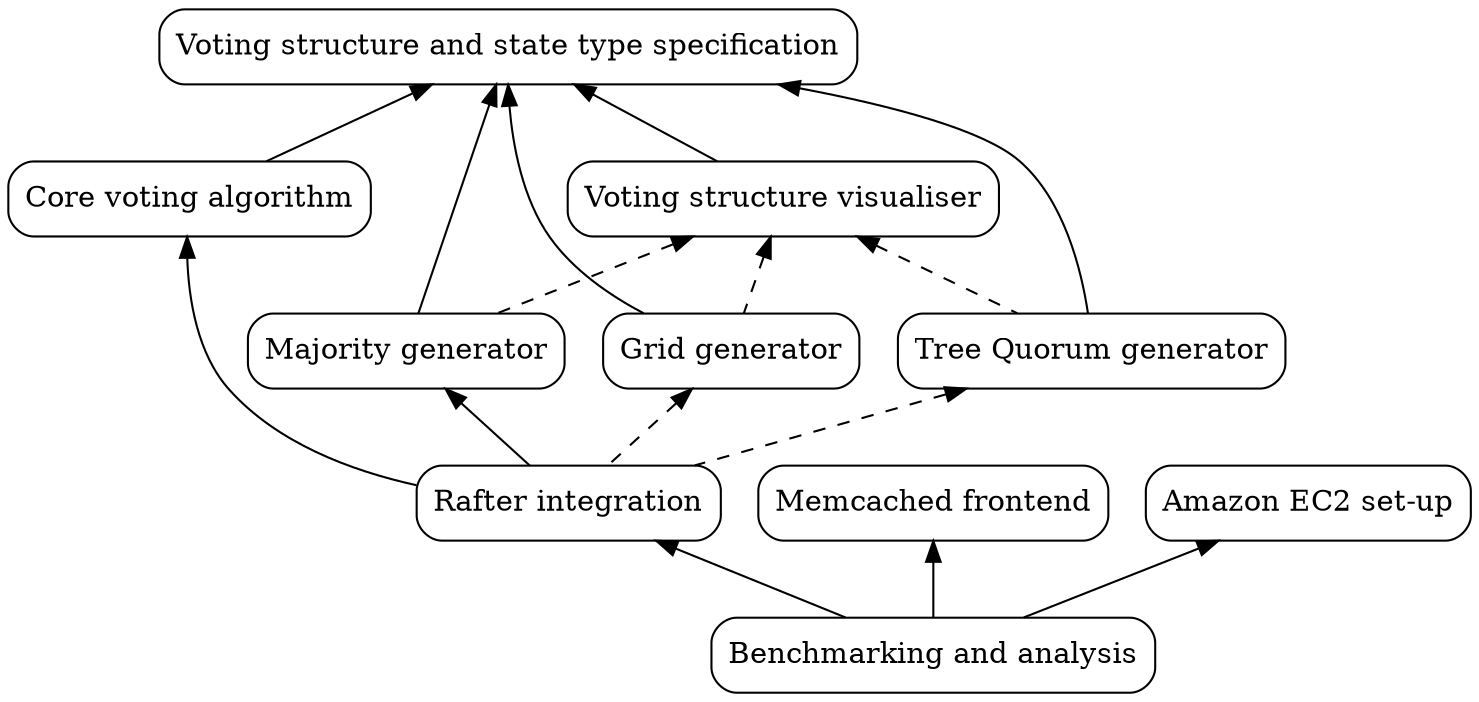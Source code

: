 digraph vstruct {
node [shape=Mrecord];
edge [dir=back];

typ [label="Voting structure and state type specification"];
vot [label="Core voting algorithm"];
viz [label="Voting structure visualiser"];
maj [label="Majority generator"];
grd [label="Grid generator"];
tri [label="Tree Quorum generator"];
raf [label="Rafter integration"];
mem [label="Memcached frontend"];
ec2 [label="Amazon EC2 set-up"];
ana [label="Benchmarking and analysis"];

typ -> viz;
typ -> vot;
typ -> maj;
viz -> maj [style=dashed];
typ -> grd;
viz -> grd [style=dashed];
typ -> tri;
viz -> tri [style=dashed];
maj -> raf;
grd -> raf [style=dashed];
tri -> raf [style=dashed];
vot -> raf;
ec2 -> ana;
mem -> ana;
raf -> ana;
}
